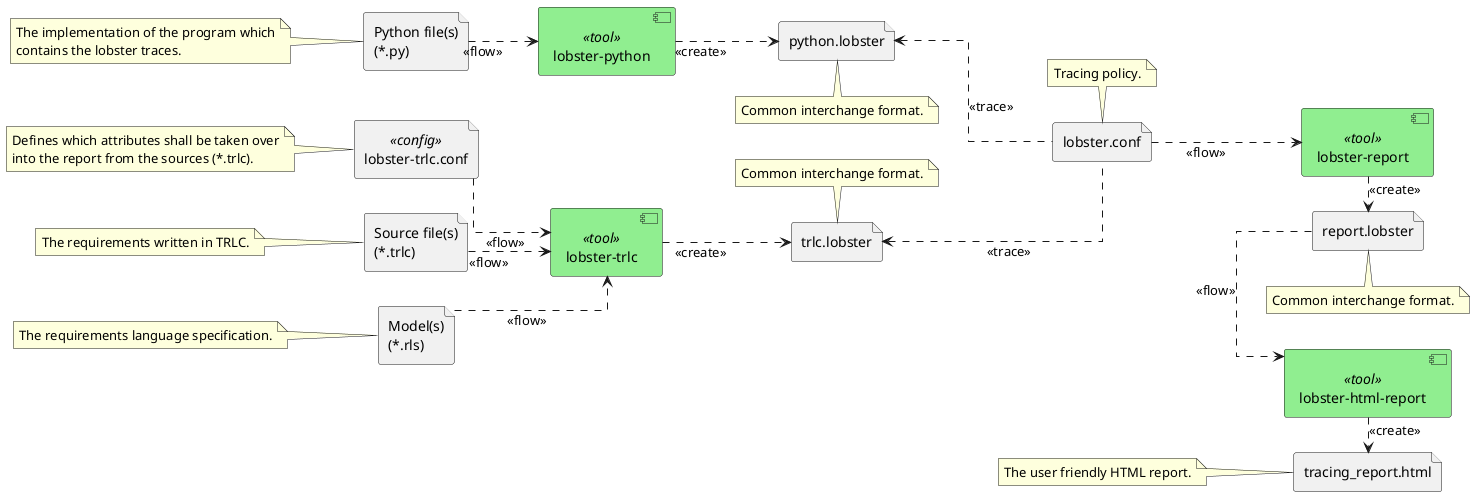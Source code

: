 @startuml

left to right direction
skinparam linetype ortho
skinparam component {
    BackgroundColor #lightgreen
}

component "lobster-trlc" as lobsterTrlc<<tool>>
component "lobster-python" as lobsterPython<<tool>>
component "lobster-report" as lobsterReport<<tool>>
component "lobster-html-report" as lobsterHtmlReport<<tool>>
file "lobster-trlc.conf" as lobsterTrlcConf<<config>>
file "trlc.lobster" as trlcLobsterFile
file "Source file(s)\n(*.trlc)" as sourceFiles
file "Model(s)\n(*.rls)" as modelFiles
file "Python file(s)\n(*.py)" as pythonFiles
file "python.lobster" as pythonLobsterFile
file "report.lobster" as reportLobsterFile
file "lobster.conf" as lobsterConf
file "tracing_report.html" as tracingReportHtml

lobsterTrlc ..> trlcLobsterFile: <<create>>

lobsterTrlcConf ..> lobsterTrlc: <<flow>>

sourceFiles ..> lobsterTrlc: <<flow>>
modelFiles ..> lobsterTrlc: <<flow>>

pythonFiles ..> lobsterPython: <<flow>>
lobsterPython ..> pythonLobsterFile: <<create>>

lobsterConf ..> lobsterReport: <<flow>>
lobsterReport  .> reportLobsterFile: <<create>>

trlcLobsterFile <.. lobsterConf: <<trace>>
pythonLobsterFile <.. lobsterConf: <<trace>>

reportLobsterFile .> lobsterHtmlReport: <<flow>>

lobsterHtmlReport .> tracingReportHtml: <<create>>


note left of lobsterTrlcConf
    Defines which attributes shall be taken over
    into the report from the sources (*.trlc).
end note

note bottom of pythonLobsterFile
    Common interchange format.
end note

note top of lobsterConf
    Tracing policy.
end note

note top of trlcLobsterFile
    Common interchange format.
end note

note left of sourceFiles
    The requirements written in TRLC.
end note

note left of modelFiles
    The requirements language specification.
end note

note left of pythonFiles
    The implementation of the program which
    contains the lobster traces.
end note

note bottom of reportLobsterFile
    Common interchange format.
end note

note left of tracingReportHtml
    The user friendly HTML report.
end note

@enduml
